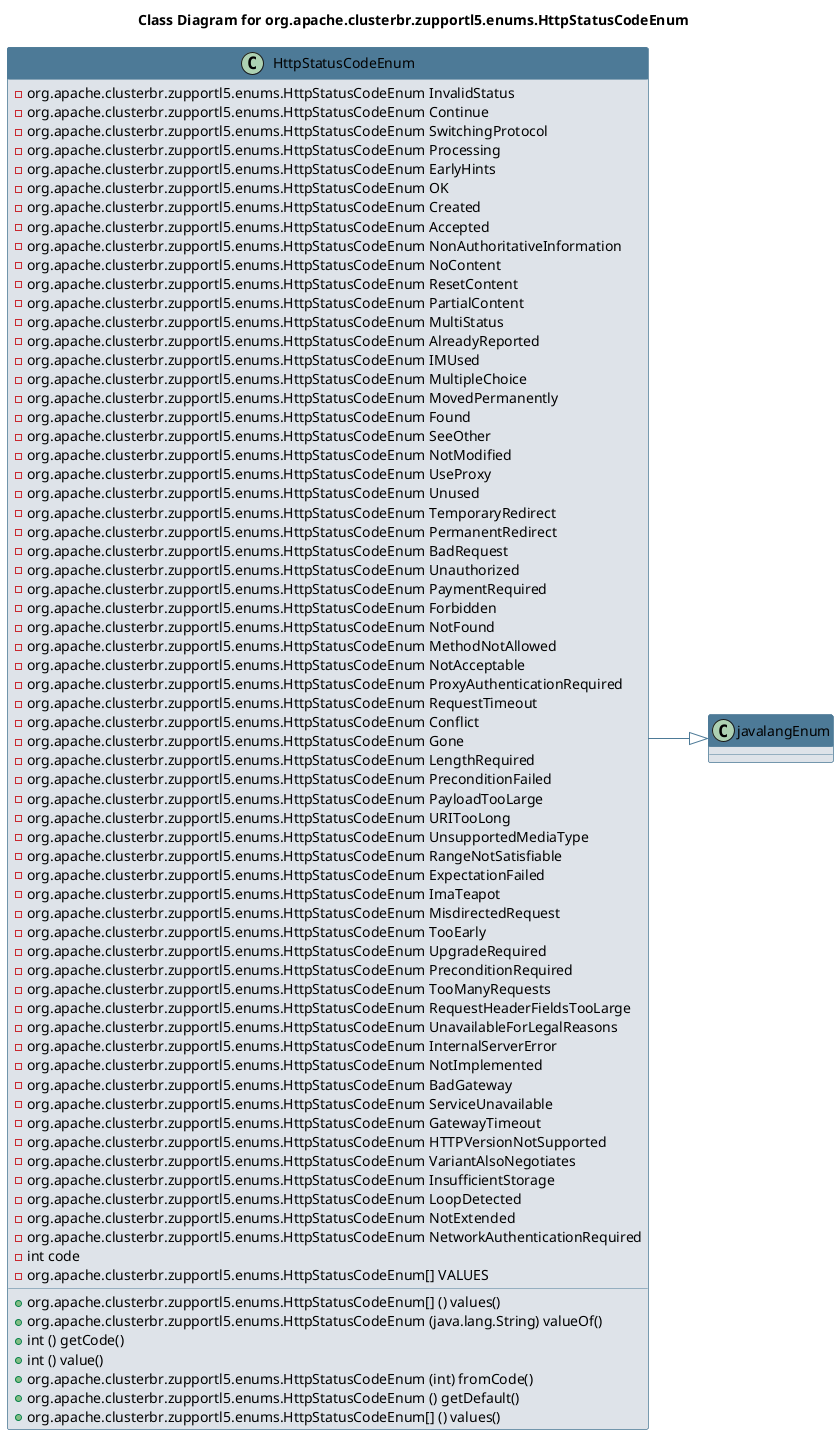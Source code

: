@startuml 
skinparam class { 
 BackgroundColor #DEE3E9 
 ArrowColor #4D7A97 
 BorderColor #4D7A97 
}
left to right direction 
title Class Diagram for org.apache.clusterbr.zupportl5.enums.HttpStatusCodeEnum
skinparam titleBackgroundColor White
skinparam classHeaderBackgroundColor #4D7A97 
skinparam stereotypeCBackgroundColor #F8981D 

class HttpStatusCodeEnum {
 - org.apache.clusterbr.zupportl5.enums.HttpStatusCodeEnum InvalidStatus
 - org.apache.clusterbr.zupportl5.enums.HttpStatusCodeEnum Continue
 - org.apache.clusterbr.zupportl5.enums.HttpStatusCodeEnum SwitchingProtocol
 - org.apache.clusterbr.zupportl5.enums.HttpStatusCodeEnum Processing
 - org.apache.clusterbr.zupportl5.enums.HttpStatusCodeEnum EarlyHints
 - org.apache.clusterbr.zupportl5.enums.HttpStatusCodeEnum OK
 - org.apache.clusterbr.zupportl5.enums.HttpStatusCodeEnum Created
 - org.apache.clusterbr.zupportl5.enums.HttpStatusCodeEnum Accepted
 - org.apache.clusterbr.zupportl5.enums.HttpStatusCodeEnum NonAuthoritativeInformation
 - org.apache.clusterbr.zupportl5.enums.HttpStatusCodeEnum NoContent
 - org.apache.clusterbr.zupportl5.enums.HttpStatusCodeEnum ResetContent
 - org.apache.clusterbr.zupportl5.enums.HttpStatusCodeEnum PartialContent
 - org.apache.clusterbr.zupportl5.enums.HttpStatusCodeEnum MultiStatus
 - org.apache.clusterbr.zupportl5.enums.HttpStatusCodeEnum AlreadyReported
 - org.apache.clusterbr.zupportl5.enums.HttpStatusCodeEnum IMUsed
 - org.apache.clusterbr.zupportl5.enums.HttpStatusCodeEnum MultipleChoice
 - org.apache.clusterbr.zupportl5.enums.HttpStatusCodeEnum MovedPermanently
 - org.apache.clusterbr.zupportl5.enums.HttpStatusCodeEnum Found
 - org.apache.clusterbr.zupportl5.enums.HttpStatusCodeEnum SeeOther
 - org.apache.clusterbr.zupportl5.enums.HttpStatusCodeEnum NotModified
 - org.apache.clusterbr.zupportl5.enums.HttpStatusCodeEnum UseProxy
 - org.apache.clusterbr.zupportl5.enums.HttpStatusCodeEnum Unused
 - org.apache.clusterbr.zupportl5.enums.HttpStatusCodeEnum TemporaryRedirect
 - org.apache.clusterbr.zupportl5.enums.HttpStatusCodeEnum PermanentRedirect
 - org.apache.clusterbr.zupportl5.enums.HttpStatusCodeEnum BadRequest
 - org.apache.clusterbr.zupportl5.enums.HttpStatusCodeEnum Unauthorized
 - org.apache.clusterbr.zupportl5.enums.HttpStatusCodeEnum PaymentRequired
 - org.apache.clusterbr.zupportl5.enums.HttpStatusCodeEnum Forbidden
 - org.apache.clusterbr.zupportl5.enums.HttpStatusCodeEnum NotFound
 - org.apache.clusterbr.zupportl5.enums.HttpStatusCodeEnum MethodNotAllowed
 - org.apache.clusterbr.zupportl5.enums.HttpStatusCodeEnum NotAcceptable
 - org.apache.clusterbr.zupportl5.enums.HttpStatusCodeEnum ProxyAuthenticationRequired
 - org.apache.clusterbr.zupportl5.enums.HttpStatusCodeEnum RequestTimeout
 - org.apache.clusterbr.zupportl5.enums.HttpStatusCodeEnum Conflict
 - org.apache.clusterbr.zupportl5.enums.HttpStatusCodeEnum Gone
 - org.apache.clusterbr.zupportl5.enums.HttpStatusCodeEnum LengthRequired
 - org.apache.clusterbr.zupportl5.enums.HttpStatusCodeEnum PreconditionFailed
 - org.apache.clusterbr.zupportl5.enums.HttpStatusCodeEnum PayloadTooLarge
 - org.apache.clusterbr.zupportl5.enums.HttpStatusCodeEnum URITooLong
 - org.apache.clusterbr.zupportl5.enums.HttpStatusCodeEnum UnsupportedMediaType
 - org.apache.clusterbr.zupportl5.enums.HttpStatusCodeEnum RangeNotSatisfiable
 - org.apache.clusterbr.zupportl5.enums.HttpStatusCodeEnum ExpectationFailed
 - org.apache.clusterbr.zupportl5.enums.HttpStatusCodeEnum ImaTeapot
 - org.apache.clusterbr.zupportl5.enums.HttpStatusCodeEnum MisdirectedRequest
 - org.apache.clusterbr.zupportl5.enums.HttpStatusCodeEnum TooEarly
 - org.apache.clusterbr.zupportl5.enums.HttpStatusCodeEnum UpgradeRequired
 - org.apache.clusterbr.zupportl5.enums.HttpStatusCodeEnum PreconditionRequired
 - org.apache.clusterbr.zupportl5.enums.HttpStatusCodeEnum TooManyRequests
 - org.apache.clusterbr.zupportl5.enums.HttpStatusCodeEnum RequestHeaderFieldsTooLarge
 - org.apache.clusterbr.zupportl5.enums.HttpStatusCodeEnum UnavailableForLegalReasons
 - org.apache.clusterbr.zupportl5.enums.HttpStatusCodeEnum InternalServerError
 - org.apache.clusterbr.zupportl5.enums.HttpStatusCodeEnum NotImplemented
 - org.apache.clusterbr.zupportl5.enums.HttpStatusCodeEnum BadGateway
 - org.apache.clusterbr.zupportl5.enums.HttpStatusCodeEnum ServiceUnavailable
 - org.apache.clusterbr.zupportl5.enums.HttpStatusCodeEnum GatewayTimeout
 - org.apache.clusterbr.zupportl5.enums.HttpStatusCodeEnum HTTPVersionNotSupported
 - org.apache.clusterbr.zupportl5.enums.HttpStatusCodeEnum VariantAlsoNegotiates
 - org.apache.clusterbr.zupportl5.enums.HttpStatusCodeEnum InsufficientStorage
 - org.apache.clusterbr.zupportl5.enums.HttpStatusCodeEnum LoopDetected
 - org.apache.clusterbr.zupportl5.enums.HttpStatusCodeEnum NotExtended
 - org.apache.clusterbr.zupportl5.enums.HttpStatusCodeEnum NetworkAuthenticationRequired
 - int code
 - org.apache.clusterbr.zupportl5.enums.HttpStatusCodeEnum[] VALUES
 + org.apache.clusterbr.zupportl5.enums.HttpStatusCodeEnum[] () values()
 + org.apache.clusterbr.zupportl5.enums.HttpStatusCodeEnum (java.lang.String) valueOf()
 + int () getCode()
 + int () value()
 + org.apache.clusterbr.zupportl5.enums.HttpStatusCodeEnum (int) fromCode()
 + org.apache.clusterbr.zupportl5.enums.HttpStatusCodeEnum () getDefault()
 + org.apache.clusterbr.zupportl5.enums.HttpStatusCodeEnum[] () values()
}
HttpStatusCodeEnum --|> javalangEnum
@enduml